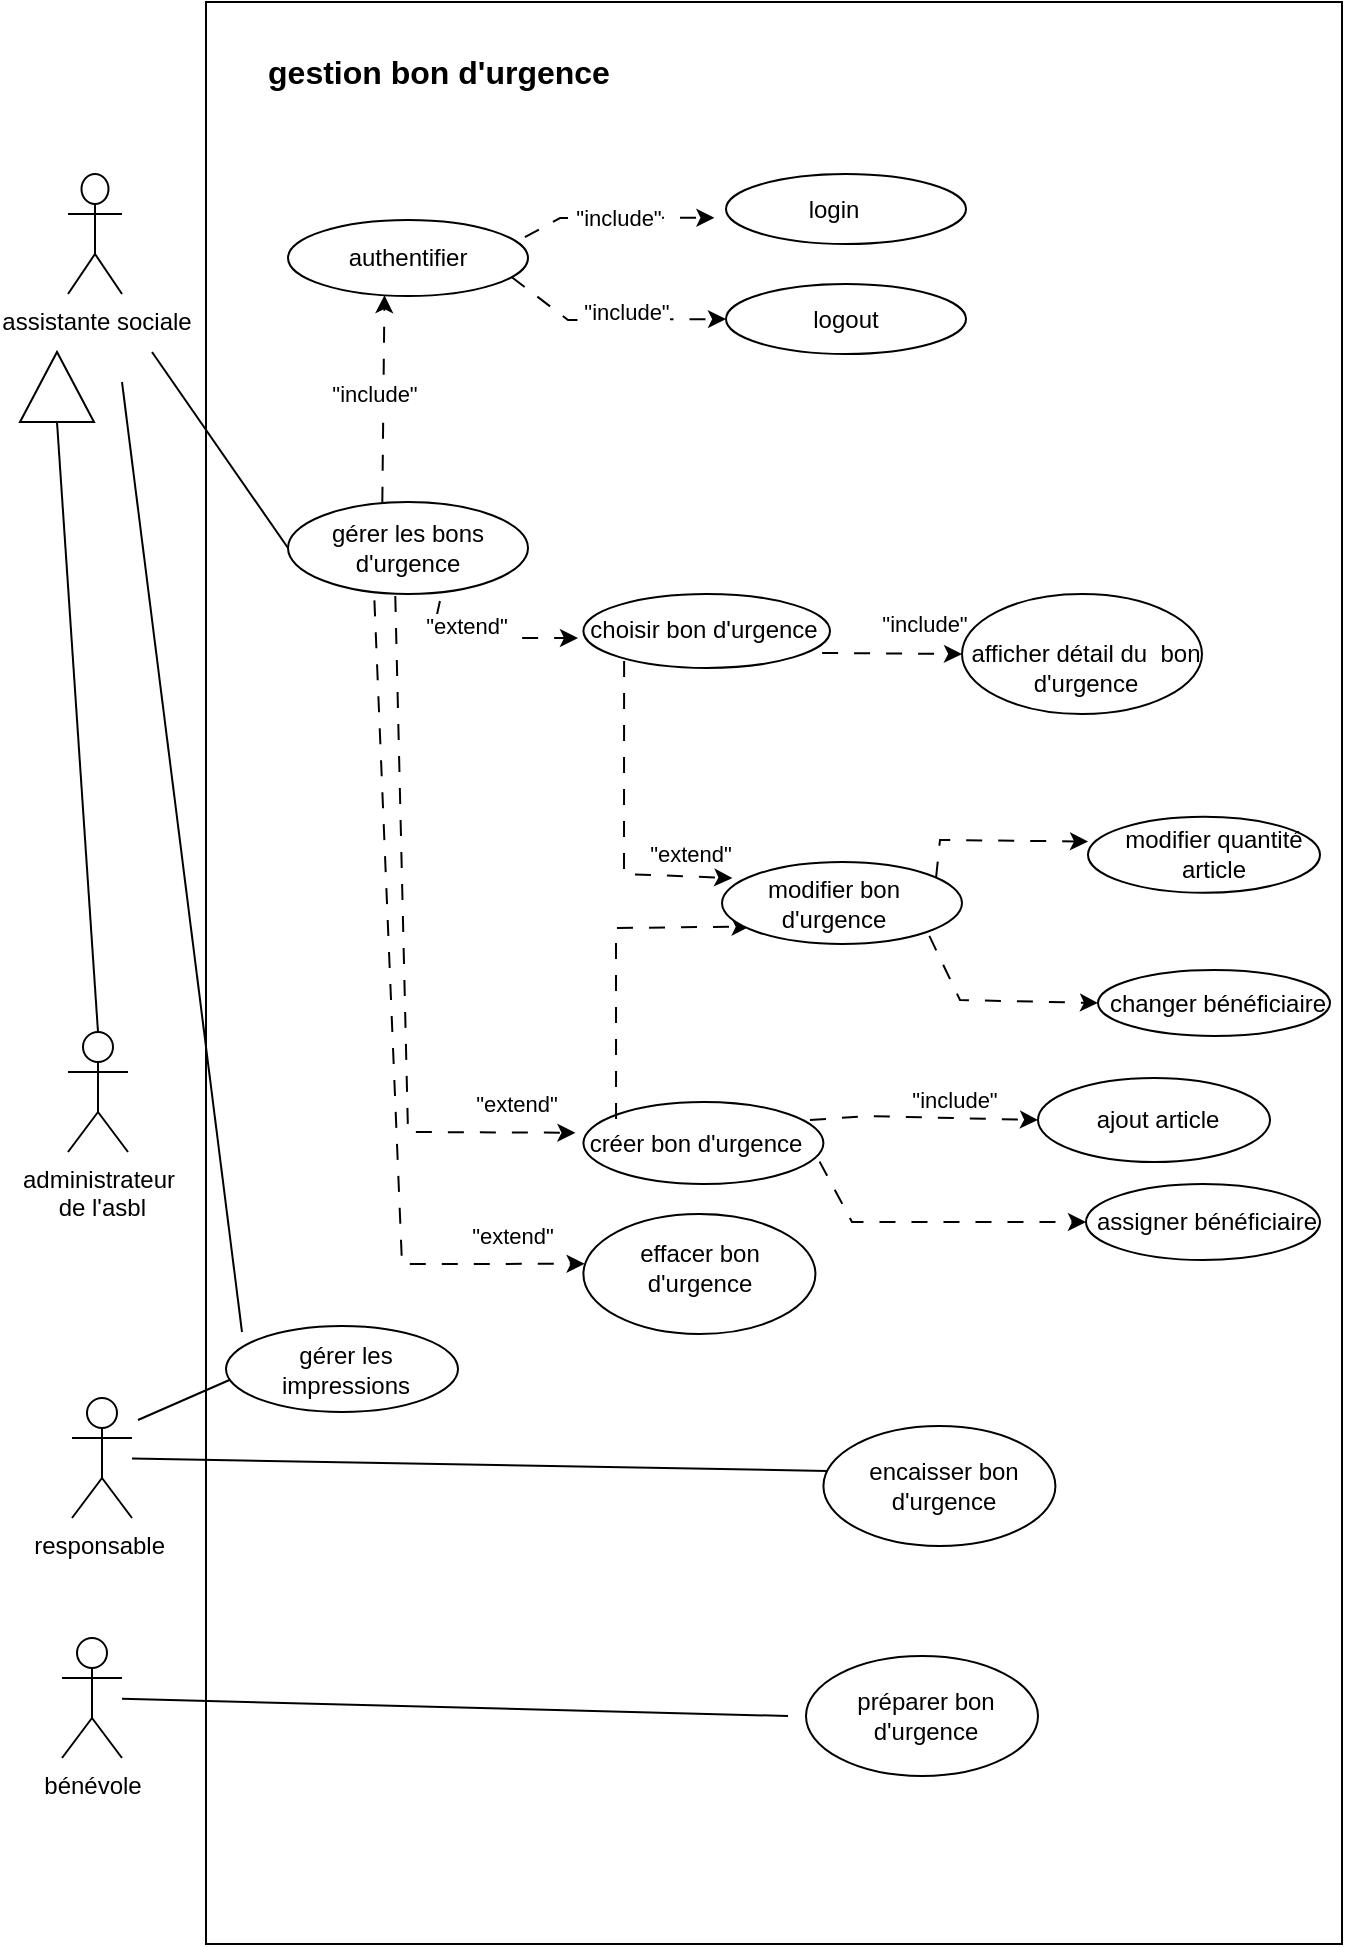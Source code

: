 <mxfile version="28.0.4">
  <diagram name="Page-1" id="1hs5s9o86z9CkmKRlvlU">
    <mxGraphModel dx="1042" dy="626" grid="0" gridSize="10" guides="1" tooltips="1" connect="1" arrows="1" fold="1" page="1" pageScale="1" pageWidth="827" pageHeight="1169" math="0" shadow="0">
      <root>
        <mxCell id="0" />
        <mxCell id="1" parent="0" />
        <mxCell id="e0zS5-oQscTdOzY2ED-M-1" value="" style="rounded=0;whiteSpace=wrap;html=1;movable=0;resizable=0;rotatable=0;deletable=0;editable=0;locked=1;connectable=0;" parent="1" vertex="1">
          <mxGeometry x="126" y="84" width="568" height="971" as="geometry" />
        </mxCell>
        <mxCell id="m7XsVHhVL0BLHQTgYPTq-2" value="assistante sociale" style="shape=umlActor;verticalLabelPosition=bottom;verticalAlign=top;html=1;" parent="1" vertex="1">
          <mxGeometry x="57" y="170" width="27" height="60" as="geometry" />
        </mxCell>
        <mxCell id="m7XsVHhVL0BLHQTgYPTq-14" value="" style="shape=ellipse;container=1;horizontal=1;horizontalStack=0;resizeParent=1;resizeParentMax=0;resizeLast=0;html=1;dashed=0;collapsible=0;" parent="1" vertex="1">
          <mxGeometry x="314.71" y="634" width="120" height="41" as="geometry" />
        </mxCell>
        <mxCell id="m7XsVHhVL0BLHQTgYPTq-15" value="créer bon d&#39;urgence" style="html=1;strokeColor=none;fillColor=none;align=center;verticalAlign=middle;rotatable=0;whiteSpace=wrap;" parent="m7XsVHhVL0BLHQTgYPTq-14" vertex="1">
          <mxGeometry x="-4" y="15.376" width="120" height="10.25" as="geometry" />
        </mxCell>
        <mxCell id="m7XsVHhVL0BLHQTgYPTq-24" value="" style="shape=ellipse;container=1;horizontal=1;horizontalStack=0;resizeParent=1;resizeParentMax=0;resizeLast=0;html=1;dashed=0;collapsible=0;" parent="1" vertex="1">
          <mxGeometry x="542" y="622" width="116" height="42" as="geometry" />
        </mxCell>
        <mxCell id="m7XsVHhVL0BLHQTgYPTq-25" value="ajout article" style="html=1;strokeColor=none;fillColor=none;align=center;verticalAlign=middle;rotatable=0;whiteSpace=wrap;" parent="m7XsVHhVL0BLHQTgYPTq-24" vertex="1">
          <mxGeometry x="2" y="15.75" width="116" height="10.5" as="geometry" />
        </mxCell>
        <mxCell id="m7XsVHhVL0BLHQTgYPTq-46" value="" style="endArrow=none;html=1;rounded=0;entryX=0;entryY=0.5;entryDx=0;entryDy=0;endFill=0;" parent="1" target="MWfH2LbTqP8R-RI9wxbi-20" edge="1">
          <mxGeometry width="50" height="50" relative="1" as="geometry">
            <mxPoint x="99" y="259" as="sourcePoint" />
            <mxPoint x="427" y="247" as="targetPoint" />
          </mxGeometry>
        </mxCell>
        <mxCell id="m7XsVHhVL0BLHQTgYPTq-47" value="&quot;extend&quot;" style="endArrow=classic;html=1;rounded=0;entryX=0;entryY=0;entryDx=0;entryDy=0;endFill=1;exitX=0.447;exitY=1.022;exitDx=0;exitDy=0;exitPerimeter=0;dashed=1;dashPattern=8 8;" parent="1" source="MWfH2LbTqP8R-RI9wxbi-20" target="m7XsVHhVL0BLHQTgYPTq-15" edge="1">
          <mxGeometry x="0.83" y="14" width="50" height="50" relative="1" as="geometry">
            <mxPoint x="-256" y="348" as="sourcePoint" />
            <mxPoint x="-92" y="339" as="targetPoint" />
            <Array as="points">
              <mxPoint x="227" y="649" />
            </Array>
            <mxPoint as="offset" />
          </mxGeometry>
        </mxCell>
        <mxCell id="m7XsVHhVL0BLHQTgYPTq-49" value="&quot;include&quot;" style="endArrow=classic;html=1;rounded=0;entryX=0;entryY=0.5;entryDx=0;entryDy=0;endFill=1;dashed=1;dashPattern=8 8;" parent="1" target="m7XsVHhVL0BLHQTgYPTq-24" edge="1">
          <mxGeometry x="0.249" y="9" width="50" height="50" relative="1" as="geometry">
            <mxPoint x="428" y="643" as="sourcePoint" />
            <mxPoint x="790.71" y="946.5" as="targetPoint" />
            <Array as="points">
              <mxPoint x="457" y="641" />
            </Array>
            <mxPoint as="offset" />
          </mxGeometry>
        </mxCell>
        <mxCell id="m7XsVHhVL0BLHQTgYPTq-81" value="" style="shape=ellipse;container=1;horizontal=1;horizontalStack=0;resizeParent=1;resizeParentMax=0;resizeLast=0;html=1;dashed=0;collapsible=0;" parent="1" vertex="1">
          <mxGeometry x="567" y="491.38" width="116" height="38" as="geometry" />
        </mxCell>
        <mxCell id="m7XsVHhVL0BLHQTgYPTq-82" value="modifier quantité article" style="html=1;strokeColor=none;fillColor=none;align=center;verticalAlign=middle;rotatable=0;whiteSpace=wrap;" parent="m7XsVHhVL0BLHQTgYPTq-81" vertex="1">
          <mxGeometry x="5" y="14.25" width="116" height="9.5" as="geometry" />
        </mxCell>
        <mxCell id="m7XsVHhVL0BLHQTgYPTq-83" value="&lt;span style=&quot;color: rgb(255, 255, 255); font-family: Helvetica; font-size: 11px; font-style: normal; font-variant-ligatures: normal; font-variant-caps: normal; font-weight: 400; letter-spacing: normal; orphans: 2; text-align: center; text-indent: 0px; text-transform: none; widows: 2; word-spacing: 0px; -webkit-text-stroke-width: 0px; white-space: nowrap; text-decoration-thickness: initial; text-decoration-style: initial; text-decoration-color: initial; float: none; display: inline !important;&quot;&gt;&quot;extend&quot;&lt;/span&gt;" style="endArrow=classic;html=1;rounded=0;entryX=0.115;entryY=0.787;entryDx=0;entryDy=0;endFill=1;dashed=1;dashPattern=8 8;exitX=0.136;exitY=0.207;exitDx=0;exitDy=0;exitPerimeter=0;entryPerimeter=0;labelBackgroundColor=none;" parent="1" source="m7XsVHhVL0BLHQTgYPTq-14" target="MWfH2LbTqP8R-RI9wxbi-32" edge="1">
          <mxGeometry x="0.632" y="-16" width="50" height="50" relative="1" as="geometry">
            <mxPoint x="305.0" y="551.001" as="sourcePoint" />
            <mxPoint x="517.16" y="651.095" as="targetPoint" />
            <Array as="points">
              <mxPoint x="331" y="547" />
            </Array>
            <mxPoint as="offset" />
          </mxGeometry>
        </mxCell>
        <mxCell id="m7XsVHhVL0BLHQTgYPTq-84" value="" style="shape=ellipse;container=1;horizontal=1;horizontalStack=0;resizeParent=1;resizeParentMax=0;resizeLast=0;html=1;dashed=0;collapsible=0;" parent="1" vertex="1">
          <mxGeometry x="566" y="675" width="117" height="38" as="geometry" />
        </mxCell>
        <mxCell id="m7XsVHhVL0BLHQTgYPTq-85" value="assigner bénéficiaire" style="html=1;strokeColor=none;fillColor=none;align=center;verticalAlign=middle;rotatable=0;whiteSpace=wrap;" parent="m7XsVHhVL0BLHQTgYPTq-84" vertex="1">
          <mxGeometry x="2.017" y="14.25" width="117" height="9.5" as="geometry" />
        </mxCell>
        <mxCell id="m7XsVHhVL0BLHQTgYPTq-86" value="&lt;br&gt;&lt;span style=&quot;color: rgb(255, 255, 255); font-family: Helvetica; font-size: 11px; font-style: normal; font-variant-ligatures: normal; font-variant-caps: normal; font-weight: 400; letter-spacing: normal; orphans: 2; text-align: center; text-indent: 0px; text-transform: none; widows: 2; word-spacing: 0px; -webkit-text-stroke-width: 0px; white-space: nowrap; text-decoration-thickness: initial; text-decoration-style: initial; text-decoration-color: initial; float: none; display: inline !important;&quot;&gt;&quot;include&quot;&lt;/span&gt;" style="endArrow=classic;html=1;rounded=0;entryX=0;entryY=0.5;entryDx=0;entryDy=0;endFill=1;exitX=0.984;exitY=0.727;exitDx=0;exitDy=0;exitPerimeter=0;dashed=1;dashPattern=8 8;labelBackgroundColor=none;" parent="1" source="m7XsVHhVL0BLHQTgYPTq-14" target="m7XsVHhVL0BLHQTgYPTq-84" edge="1">
          <mxGeometry x="0.048" y="15" width="50" height="50" relative="1" as="geometry">
            <mxPoint x="428.71" y="636.5" as="sourcePoint" />
            <mxPoint x="780.71" y="1105.5" as="targetPoint" />
            <Array as="points">
              <mxPoint x="449" y="694" />
            </Array>
            <mxPoint as="offset" />
          </mxGeometry>
        </mxCell>
        <mxCell id="m7XsVHhVL0BLHQTgYPTq-87" value="" style="shape=ellipse;container=1;horizontal=1;horizontalStack=0;resizeParent=1;resizeParentMax=0;resizeLast=0;html=1;dashed=0;collapsible=0;" parent="1" vertex="1">
          <mxGeometry x="572" y="568" width="116" height="33" as="geometry" />
        </mxCell>
        <mxCell id="m7XsVHhVL0BLHQTgYPTq-88" value="changer bénéficiaire" style="html=1;strokeColor=none;fillColor=none;align=center;verticalAlign=middle;rotatable=0;whiteSpace=wrap;" parent="m7XsVHhVL0BLHQTgYPTq-87" vertex="1">
          <mxGeometry x="2" y="12.375" width="116" height="8.25" as="geometry" />
        </mxCell>
        <mxCell id="m7XsVHhVL0BLHQTgYPTq-89" value="&lt;span style=&quot;color: rgb(255, 255, 255); font-family: Helvetica; font-size: 11px; font-style: normal; font-variant-ligatures: normal; font-variant-caps: normal; font-weight: 400; letter-spacing: normal; orphans: 2; text-align: center; text-indent: 0px; text-transform: none; widows: 2; word-spacing: 0px; -webkit-text-stroke-width: 0px; white-space: nowrap; text-decoration-thickness: initial; text-decoration-style: initial; text-decoration-color: initial; float: none; display: inline !important;&quot;&gt;&quot;include&quot;&lt;/span&gt;" style="endArrow=classic;html=1;rounded=0;entryX=0;entryY=0.5;entryDx=0;entryDy=0;endFill=1;dashed=1;dashPattern=8 8;exitX=0.864;exitY=0.901;exitDx=0;exitDy=0;exitPerimeter=0;labelBackgroundColor=none;" parent="1" source="MWfH2LbTqP8R-RI9wxbi-32" target="m7XsVHhVL0BLHQTgYPTq-87" edge="1">
          <mxGeometry x="0.068" y="-13" width="50" height="50" relative="1" as="geometry">
            <mxPoint x="570" y="424" as="sourcePoint" />
            <mxPoint x="978" y="978" as="targetPoint" />
            <Array as="points">
              <mxPoint x="503" y="583" />
            </Array>
            <mxPoint as="offset" />
          </mxGeometry>
        </mxCell>
        <mxCell id="m7XsVHhVL0BLHQTgYPTq-91" value="" style="shape=ellipse;container=1;horizontal=1;horizontalStack=0;resizeParent=1;resizeParentMax=0;resizeLast=0;html=1;dashed=0;collapsible=0;" parent="1" vertex="1">
          <mxGeometry x="314.71" y="690" width="116" height="60" as="geometry" />
        </mxCell>
        <mxCell id="m7XsVHhVL0BLHQTgYPTq-92" value="effacer bon d&#39;urgence" style="html=1;strokeColor=none;fillColor=none;align=center;verticalAlign=middle;rotatable=0;whiteSpace=wrap;" parent="m7XsVHhVL0BLHQTgYPTq-91" vertex="1">
          <mxGeometry y="19" width="116" height="15" as="geometry" />
        </mxCell>
        <mxCell id="m7XsVHhVL0BLHQTgYPTq-94" value="" style="shape=ellipse;container=1;horizontal=1;horizontalStack=0;resizeParent=1;resizeParentMax=0;resizeLast=0;html=1;dashed=0;collapsible=0;" parent="1" vertex="1">
          <mxGeometry x="426" y="911" width="116" height="60" as="geometry" />
        </mxCell>
        <mxCell id="m7XsVHhVL0BLHQTgYPTq-95" value="préparer bon d&#39;urgence" style="html=1;strokeColor=none;fillColor=none;align=center;verticalAlign=middle;rotatable=0;whiteSpace=wrap;" parent="m7XsVHhVL0BLHQTgYPTq-94" vertex="1">
          <mxGeometry x="2" y="22.5" width="116" height="15" as="geometry" />
        </mxCell>
        <mxCell id="m7XsVHhVL0BLHQTgYPTq-97" value="bénévole" style="shape=umlActor;verticalLabelPosition=bottom;verticalAlign=top;html=1;outlineConnect=0;" parent="1" vertex="1">
          <mxGeometry x="54" y="902" width="30" height="60" as="geometry" />
        </mxCell>
        <mxCell id="m7XsVHhVL0BLHQTgYPTq-98" value="" style="endArrow=none;html=1;rounded=0;endFill=0;" parent="1" source="m7XsVHhVL0BLHQTgYPTq-97" edge="1">
          <mxGeometry width="50" height="50" relative="1" as="geometry">
            <mxPoint x="291.71" y="932" as="sourcePoint" />
            <mxPoint x="417" y="941" as="targetPoint" />
          </mxGeometry>
        </mxCell>
        <mxCell id="m7XsVHhVL0BLHQTgYPTq-101" value="" style="shape=ellipse;container=1;horizontal=1;horizontalStack=0;resizeParent=1;resizeParentMax=0;resizeLast=0;html=1;dashed=0;collapsible=0;" parent="1" vertex="1">
          <mxGeometry x="434.71" y="796" width="116" height="60" as="geometry" />
        </mxCell>
        <mxCell id="m7XsVHhVL0BLHQTgYPTq-102" value="encaisser bon d&#39;urgence" style="html=1;strokeColor=none;fillColor=none;align=center;verticalAlign=middle;rotatable=0;whiteSpace=wrap;" parent="m7XsVHhVL0BLHQTgYPTq-101" vertex="1">
          <mxGeometry x="2" y="22.5" width="116" height="15" as="geometry" />
        </mxCell>
        <mxCell id="m7XsVHhVL0BLHQTgYPTq-104" value="responsable&amp;nbsp;" style="shape=umlActor;verticalLabelPosition=bottom;verticalAlign=top;html=1;outlineConnect=0;" parent="1" vertex="1">
          <mxGeometry x="59" y="782" width="30" height="60" as="geometry" />
        </mxCell>
        <mxCell id="m7XsVHhVL0BLHQTgYPTq-105" value="" style="endArrow=none;html=1;rounded=0;entryX=0;entryY=0;entryDx=0;entryDy=0;endFill=0;" parent="1" source="m7XsVHhVL0BLHQTgYPTq-104" target="m7XsVHhVL0BLHQTgYPTq-102" edge="1">
          <mxGeometry width="50" height="50" relative="1" as="geometry">
            <mxPoint x="61" y="996" as="sourcePoint" />
            <mxPoint x="341.71" y="925" as="targetPoint" />
          </mxGeometry>
        </mxCell>
        <mxCell id="m7XsVHhVL0BLHQTgYPTq-106" value="administrateur&lt;div&gt;&amp;nbsp;de l&#39;asbl&lt;/div&gt;" style="shape=umlActor;verticalLabelPosition=bottom;verticalAlign=top;html=1;outlineConnect=0;" parent="1" vertex="1">
          <mxGeometry x="57" y="599" width="30" height="60" as="geometry" />
        </mxCell>
        <mxCell id="m7XsVHhVL0BLHQTgYPTq-109" value="" style="group" parent="1" vertex="1" connectable="0">
          <mxGeometry x="27" y="264" width="37" height="35" as="geometry" />
        </mxCell>
        <mxCell id="m7XsVHhVL0BLHQTgYPTq-107" value="" style="triangle;whiteSpace=wrap;html=1;rotation=-90;" parent="m7XsVHhVL0BLHQTgYPTq-109" vertex="1">
          <mxGeometry x="7" y="-6" width="35" height="37" as="geometry" />
        </mxCell>
        <mxCell id="m7XsVHhVL0BLHQTgYPTq-108" value="" style="endArrow=none;html=1;rounded=0;exitX=0.5;exitY=0;exitDx=0;exitDy=0;exitPerimeter=0;entryX=0;entryY=0.5;entryDx=0;entryDy=0;" parent="m7XsVHhVL0BLHQTgYPTq-109" source="m7XsVHhVL0BLHQTgYPTq-106" target="m7XsVHhVL0BLHQTgYPTq-107" edge="1">
          <mxGeometry width="50" height="50" relative="1" as="geometry">
            <mxPoint x="70" y="37" as="sourcePoint" />
            <mxPoint x="120" y="-13" as="targetPoint" />
          </mxGeometry>
        </mxCell>
        <mxCell id="e0zS5-oQscTdOzY2ED-M-2" value="gestion bon d&#39;urgence" style="text;html=1;align=center;verticalAlign=middle;whiteSpace=wrap;rounded=0;fontSize=16;fontStyle=1" parent="1" vertex="1">
          <mxGeometry x="144" y="104" width="197" height="30" as="geometry" />
        </mxCell>
        <mxCell id="MWfH2LbTqP8R-RI9wxbi-7" value="" style="shape=ellipse;container=1;horizontal=1;horizontalStack=0;resizeParent=1;resizeParentMax=0;resizeLast=0;html=1;dashed=0;collapsible=0;" parent="1" vertex="1">
          <mxGeometry x="504" y="380" width="120" height="60" as="geometry" />
        </mxCell>
        <mxCell id="MWfH2LbTqP8R-RI9wxbi-8" value="afficher détail du&amp;nbsp; bon d&#39;urgence" style="html=1;strokeColor=none;fillColor=none;align=center;verticalAlign=middle;rotatable=0;whiteSpace=wrap;" parent="MWfH2LbTqP8R-RI9wxbi-7" vertex="1">
          <mxGeometry x="2" y="29.001" width="120" height="15" as="geometry" />
        </mxCell>
        <mxCell id="MWfH2LbTqP8R-RI9wxbi-9" value="&quot;include&quot;" style="endArrow=classic;html=1;rounded=0;entryX=0;entryY=0.5;entryDx=0;entryDy=0;endFill=1;exitX=0.968;exitY=0.797;exitDx=0;exitDy=0;exitPerimeter=0;dashed=1;dashPattern=8 8;labelBackgroundColor=none;" parent="1" source="MWfH2LbTqP8R-RI9wxbi-23" target="MWfH2LbTqP8R-RI9wxbi-7" edge="1">
          <mxGeometry x="0.45" y="15" width="50" height="50" relative="1" as="geometry">
            <mxPoint x="-335" y="183" as="sourcePoint" />
            <mxPoint x="238" y="382" as="targetPoint" />
            <Array as="points" />
            <mxPoint as="offset" />
          </mxGeometry>
        </mxCell>
        <mxCell id="MWfH2LbTqP8R-RI9wxbi-10" value="" style="shape=ellipse;container=1;horizontal=1;horizontalStack=0;resizeParent=1;resizeParentMax=0;resizeLast=0;html=1;dashed=0;collapsible=0;" parent="1" vertex="1">
          <mxGeometry x="386" y="170" width="120" height="35" as="geometry" />
        </mxCell>
        <mxCell id="MWfH2LbTqP8R-RI9wxbi-11" value="login" style="html=1;strokeColor=none;fillColor=none;align=center;verticalAlign=middle;rotatable=0;whiteSpace=wrap;" parent="MWfH2LbTqP8R-RI9wxbi-10" vertex="1">
          <mxGeometry x="-5.8" y="13.125" width="120" height="8.75" as="geometry" />
        </mxCell>
        <mxCell id="MWfH2LbTqP8R-RI9wxbi-12" value="" style="shape=ellipse;container=1;horizontal=1;horizontalStack=0;resizeParent=1;resizeParentMax=0;resizeLast=0;html=1;dashed=0;collapsible=0;" parent="1" vertex="1">
          <mxGeometry x="386" y="225" width="120" height="35" as="geometry" />
        </mxCell>
        <mxCell id="MWfH2LbTqP8R-RI9wxbi-13" value="logout" style="html=1;strokeColor=none;fillColor=none;align=center;verticalAlign=middle;rotatable=0;whiteSpace=wrap;" parent="MWfH2LbTqP8R-RI9wxbi-12" vertex="1">
          <mxGeometry y="13.125" width="120" height="8.75" as="geometry" />
        </mxCell>
        <mxCell id="MWfH2LbTqP8R-RI9wxbi-14" value="" style="endArrow=classic;html=1;rounded=0;entryX=0;entryY=1;entryDx=0;entryDy=0;endFill=1;dashed=1;dashPattern=8 8;exitX=0.987;exitY=0.226;exitDx=0;exitDy=0;exitPerimeter=0;" parent="1" source="MWfH2LbTqP8R-RI9wxbi-27" target="MWfH2LbTqP8R-RI9wxbi-11" edge="1">
          <mxGeometry width="50" height="50" relative="1" as="geometry">
            <mxPoint x="72" y="246" as="sourcePoint" />
            <mxPoint x="448" y="314" as="targetPoint" />
            <Array as="points">
              <mxPoint x="303" y="192" />
            </Array>
          </mxGeometry>
        </mxCell>
        <mxCell id="MWfH2LbTqP8R-RI9wxbi-15" value="&quot;include&quot;" style="edgeLabel;html=1;align=center;verticalAlign=middle;resizable=0;points=[];" parent="MWfH2LbTqP8R-RI9wxbi-14" vertex="1" connectable="0">
          <mxGeometry x="0.013" relative="1" as="geometry">
            <mxPoint as="offset" />
          </mxGeometry>
        </mxCell>
        <mxCell id="MWfH2LbTqP8R-RI9wxbi-16" value="" style="endArrow=classic;html=1;rounded=0;entryX=0;entryY=0.5;entryDx=0;entryDy=0;endFill=1;dashed=1;dashPattern=8 8;exitX=0.933;exitY=0.753;exitDx=0;exitDy=0;exitPerimeter=0;" parent="1" source="MWfH2LbTqP8R-RI9wxbi-27" target="MWfH2LbTqP8R-RI9wxbi-13" edge="1">
          <mxGeometry width="50" height="50" relative="1" as="geometry">
            <mxPoint x="265" y="262" as="sourcePoint" />
            <mxPoint x="402" y="304" as="targetPoint" />
            <Array as="points">
              <mxPoint x="307" y="243" />
            </Array>
          </mxGeometry>
        </mxCell>
        <mxCell id="MWfH2LbTqP8R-RI9wxbi-17" value="&quot;include&quot;" style="edgeLabel;html=1;align=center;verticalAlign=middle;resizable=0;points=[];" parent="MWfH2LbTqP8R-RI9wxbi-16" vertex="1" connectable="0">
          <mxGeometry x="-0.095" y="2" relative="1" as="geometry">
            <mxPoint x="13" y="-2" as="offset" />
          </mxGeometry>
        </mxCell>
        <mxCell id="MWfH2LbTqP8R-RI9wxbi-20" value="gérer les bons d&#39;urgence" style="ellipse;whiteSpace=wrap;html=1;" parent="1" vertex="1">
          <mxGeometry x="167" y="334" width="120" height="46" as="geometry" />
        </mxCell>
        <mxCell id="MWfH2LbTqP8R-RI9wxbi-23" value="" style="shape=ellipse;container=1;horizontal=1;horizontalStack=0;resizeParent=1;resizeParentMax=0;resizeLast=0;html=1;dashed=0;collapsible=0;" parent="1" vertex="1">
          <mxGeometry x="314.71" y="380" width="123.29" height="37" as="geometry" />
        </mxCell>
        <mxCell id="MWfH2LbTqP8R-RI9wxbi-24" value="choisir bon d&#39;urgence" style="html=1;strokeColor=none;fillColor=none;align=center;verticalAlign=middle;rotatable=0;whiteSpace=wrap;" parent="MWfH2LbTqP8R-RI9wxbi-23" vertex="1">
          <mxGeometry y="10.43" width="120" height="16.13" as="geometry" />
        </mxCell>
        <mxCell id="MWfH2LbTqP8R-RI9wxbi-25" value="" style="endArrow=classic;html=1;rounded=0;dashed=1;dashPattern=8 8;exitX=0.633;exitY=1.076;exitDx=0;exitDy=0;exitPerimeter=0;endSize=6;strokeWidth=1;jumpSize=6;" parent="1" source="MWfH2LbTqP8R-RI9wxbi-20" edge="1">
          <mxGeometry width="50" height="50" relative="1" as="geometry">
            <mxPoint x="281" y="401" as="sourcePoint" />
            <mxPoint x="312" y="402" as="targetPoint" />
            <Array as="points">
              <mxPoint x="239" y="402" />
            </Array>
          </mxGeometry>
        </mxCell>
        <mxCell id="MWfH2LbTqP8R-RI9wxbi-26" value="&quot;extend&quot;" style="edgeLabel;html=1;align=center;verticalAlign=middle;resizable=0;points=[];" parent="MWfH2LbTqP8R-RI9wxbi-25" vertex="1" connectable="0">
          <mxGeometry x="-0.411" y="2" relative="1" as="geometry">
            <mxPoint x="9" y="-4" as="offset" />
          </mxGeometry>
        </mxCell>
        <mxCell id="MWfH2LbTqP8R-RI9wxbi-27" value="authentifier" style="ellipse;whiteSpace=wrap;html=1;" parent="1" vertex="1">
          <mxGeometry x="167" y="193" width="120" height="38" as="geometry" />
        </mxCell>
        <mxCell id="MWfH2LbTqP8R-RI9wxbi-28" value="" style="endArrow=classic;html=1;rounded=0;exitX=0.393;exitY=0.009;exitDx=0;exitDy=0;exitPerimeter=0;entryX=0.402;entryY=0.989;entryDx=0;entryDy=0;entryPerimeter=0;dashed=1;dashPattern=8 8;" parent="1" source="MWfH2LbTqP8R-RI9wxbi-20" target="MWfH2LbTqP8R-RI9wxbi-27" edge="1">
          <mxGeometry width="50" height="50" relative="1" as="geometry">
            <mxPoint x="245" y="340" as="sourcePoint" />
            <mxPoint x="352" y="256" as="targetPoint" />
          </mxGeometry>
        </mxCell>
        <mxCell id="MWfH2LbTqP8R-RI9wxbi-29" value="&quot;include&quot;" style="edgeLabel;html=1;align=center;verticalAlign=middle;resizable=0;points=[];" parent="MWfH2LbTqP8R-RI9wxbi-28" vertex="1" connectable="0">
          <mxGeometry x="0.051" y="5" relative="1" as="geometry">
            <mxPoint as="offset" />
          </mxGeometry>
        </mxCell>
        <mxCell id="MWfH2LbTqP8R-RI9wxbi-32" value="" style="shape=ellipse;container=1;horizontal=1;horizontalStack=0;resizeParent=1;resizeParentMax=0;resizeLast=0;html=1;dashed=0;collapsible=0;" parent="1" vertex="1">
          <mxGeometry x="384" y="514" width="120" height="41" as="geometry" />
        </mxCell>
        <mxCell id="MWfH2LbTqP8R-RI9wxbi-33" value="modifier bon d&#39;urgence" style="html=1;strokeColor=none;fillColor=none;align=center;verticalAlign=middle;rotatable=0;whiteSpace=wrap;" parent="MWfH2LbTqP8R-RI9wxbi-32" vertex="1">
          <mxGeometry x="-4" y="15.376" width="120" height="10.25" as="geometry" />
        </mxCell>
        <mxCell id="MWfH2LbTqP8R-RI9wxbi-34" value="&quot;extend&quot;" style="endArrow=classic;html=1;rounded=0;entryX=0.043;entryY=0.196;entryDx=0;entryDy=0;endFill=1;exitX=0.165;exitY=0.905;exitDx=0;exitDy=0;exitPerimeter=0;dashed=1;dashPattern=8 8;entryPerimeter=0;" parent="1" source="MWfH2LbTqP8R-RI9wxbi-23" target="MWfH2LbTqP8R-RI9wxbi-32" edge="1">
          <mxGeometry x="0.737" y="11" width="50" height="50" relative="1" as="geometry">
            <mxPoint x="284" y="470" as="sourcePoint" />
            <mxPoint x="396" y="584" as="targetPoint" />
            <Array as="points">
              <mxPoint x="335" y="520" />
            </Array>
            <mxPoint as="offset" />
          </mxGeometry>
        </mxCell>
        <mxCell id="MWfH2LbTqP8R-RI9wxbi-37" value="&quot;extend&quot;" style="endArrow=classic;html=1;rounded=0;entryX=0.005;entryY=0.415;entryDx=0;entryDy=0;endFill=1;exitX=0.36;exitY=1.069;exitDx=0;exitDy=0;exitPerimeter=0;dashed=1;dashPattern=8 8;entryPerimeter=0;" parent="1" source="MWfH2LbTqP8R-RI9wxbi-20" target="m7XsVHhVL0BLHQTgYPTq-91" edge="1">
          <mxGeometry x="0.83" y="14" width="50" height="50" relative="1" as="geometry">
            <mxPoint x="192" y="573" as="sourcePoint" />
            <mxPoint x="292" y="891" as="targetPoint" />
            <Array as="points">
              <mxPoint x="224" y="715" />
            </Array>
            <mxPoint as="offset" />
          </mxGeometry>
        </mxCell>
        <mxCell id="MWfH2LbTqP8R-RI9wxbi-39" value="&lt;span style=&quot;color: rgb(255, 255, 255); font-family: Helvetica; font-size: 11px; font-style: normal; font-variant-ligatures: normal; font-variant-caps: normal; font-weight: 400; letter-spacing: normal; orphans: 2; text-align: center; text-indent: 0px; text-transform: none; widows: 2; word-spacing: 0px; -webkit-text-stroke-width: 0px; white-space: nowrap; text-decoration-thickness: initial; text-decoration-style: initial; text-decoration-color: initial; float: none; display: inline !important;&quot;&gt;&quot;include&quot;&lt;/span&gt;" style="endArrow=classic;html=1;rounded=0;entryX=0;entryY=0.326;entryDx=0;entryDy=0;endFill=1;dashed=1;dashPattern=8 8;exitX=0.892;exitY=0.19;exitDx=0;exitDy=0;exitPerimeter=0;entryPerimeter=0;labelBackgroundColor=none;" parent="1" source="MWfH2LbTqP8R-RI9wxbi-32" target="m7XsVHhVL0BLHQTgYPTq-81" edge="1">
          <mxGeometry x="-0.08" y="13" width="50" height="50" relative="1" as="geometry">
            <mxPoint x="532" y="558" as="sourcePoint" />
            <mxPoint x="616" y="592" as="targetPoint" />
            <Array as="points">
              <mxPoint x="493" y="503" />
            </Array>
            <mxPoint as="offset" />
          </mxGeometry>
        </mxCell>
        <mxCell id="LQPgKTcRskVhR3PmnrX4-2" value="" style="shape=ellipse;container=1;horizontal=1;horizontalStack=0;resizeParent=1;resizeParentMax=0;resizeLast=0;html=1;dashed=0;collapsible=0;" parent="1" vertex="1">
          <mxGeometry x="136" y="746" width="116" height="43" as="geometry" />
        </mxCell>
        <mxCell id="LQPgKTcRskVhR3PmnrX4-3" value="gérer les impressions" style="html=1;strokeColor=none;fillColor=none;align=center;verticalAlign=middle;rotatable=0;whiteSpace=wrap;" parent="LQPgKTcRskVhR3PmnrX4-2" vertex="1">
          <mxGeometry x="2" y="16.125" width="116" height="10.75" as="geometry" />
        </mxCell>
        <mxCell id="LQPgKTcRskVhR3PmnrX4-4" value="" style="endArrow=none;html=1;rounded=0;entryX=0;entryY=1;entryDx=0;entryDy=0;" parent="1" target="LQPgKTcRskVhR3PmnrX4-3" edge="1">
          <mxGeometry width="50" height="50" relative="1" as="geometry">
            <mxPoint x="92" y="793" as="sourcePoint" />
            <mxPoint x="496" y="695" as="targetPoint" />
          </mxGeometry>
        </mxCell>
        <mxCell id="LQPgKTcRskVhR3PmnrX4-5" value="" style="endArrow=none;html=1;rounded=0;" parent="1" edge="1">
          <mxGeometry width="50" height="50" relative="1" as="geometry">
            <mxPoint x="84" y="274" as="sourcePoint" />
            <mxPoint x="144" y="749" as="targetPoint" />
          </mxGeometry>
        </mxCell>
      </root>
    </mxGraphModel>
  </diagram>
</mxfile>
